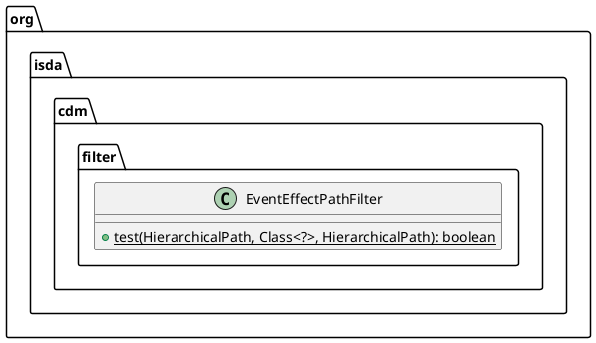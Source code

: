 @startuml

    namespace org.isda.cdm.filter {

        class EventEffectPathFilter [[EventEffectPathFilter.html]] {
            {static} +test(HierarchicalPath, Class<?>, HierarchicalPath): boolean
        }

    }

@enduml
